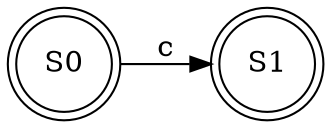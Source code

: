 digraph finite_state_machine {
	rankdir=LR size="8,5"
	node [shape=doublecircle]
	S0
	S1
	S0 -> S1 [label=c]
}
